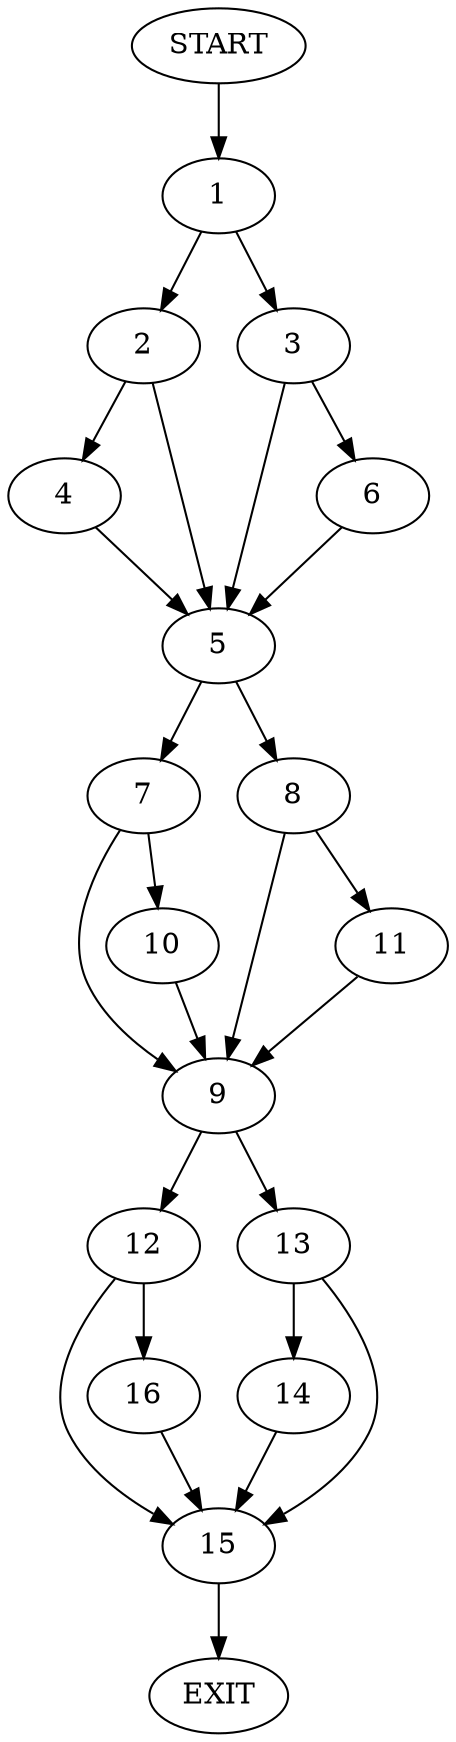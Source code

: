 digraph {
0 [label="START"]
17 [label="EXIT"]
0 -> 1
1 -> 2
1 -> 3
2 -> 4
2 -> 5
3 -> 6
3 -> 5
4 -> 5
5 -> 7
5 -> 8
6 -> 5
7 -> 9
7 -> 10
8 -> 11
8 -> 9
9 -> 12
9 -> 13
10 -> 9
11 -> 9
13 -> 14
13 -> 15
12 -> 16
12 -> 15
14 -> 15
15 -> 17
16 -> 15
}
